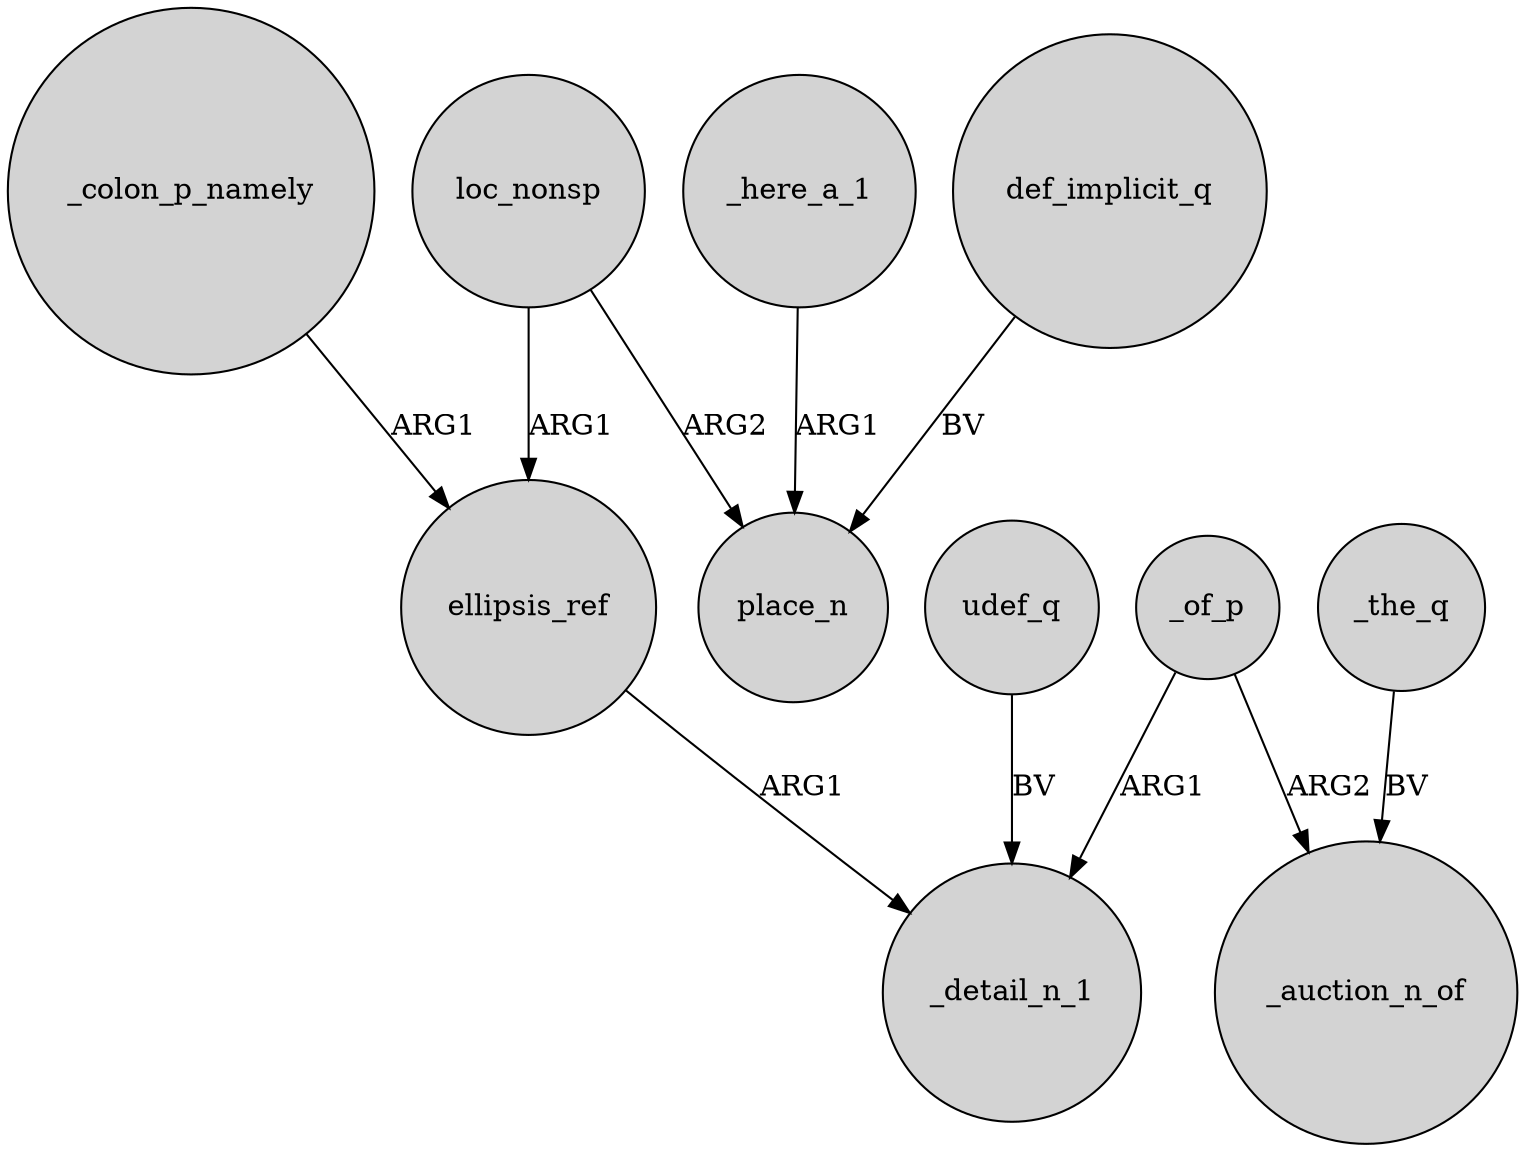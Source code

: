 digraph {
	node [shape=circle style=filled]
	loc_nonsp -> ellipsis_ref [label=ARG1]
	loc_nonsp -> place_n [label=ARG2]
	_of_p -> _auction_n_of [label=ARG2]
	def_implicit_q -> place_n [label=BV]
	_here_a_1 -> place_n [label=ARG1]
	ellipsis_ref -> _detail_n_1 [label=ARG1]
	udef_q -> _detail_n_1 [label=BV]
	_of_p -> _detail_n_1 [label=ARG1]
	_colon_p_namely -> ellipsis_ref [label=ARG1]
	_the_q -> _auction_n_of [label=BV]
}
